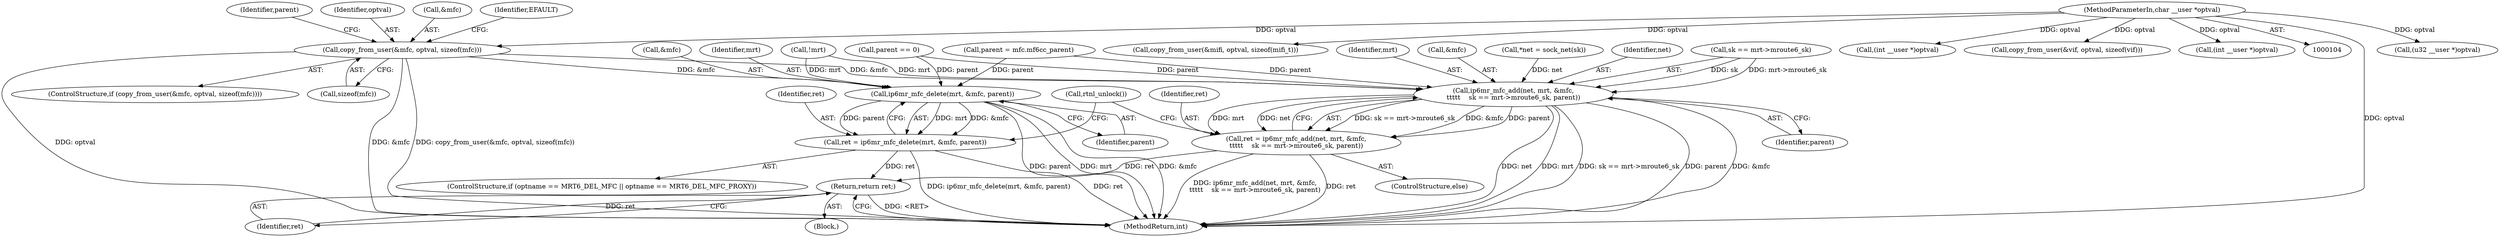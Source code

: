 digraph "0_linux_99253eb750fda6a644d5188fb26c43bad8d5a745_0@API" {
"1000277" [label="(Call,copy_from_user(&mfc, optval, sizeof(mfc)))"];
"1000107" [label="(MethodParameterIn,char __user *optval)"];
"1000306" [label="(Call,ip6mr_mfc_delete(mrt, &mfc, parent))"];
"1000304" [label="(Call,ret = ip6mr_mfc_delete(mrt, &mfc, parent))"];
"1000326" [label="(Return,return ret;)"];
"1000314" [label="(Call,ip6mr_mfc_add(net, mrt, &mfc,\n\t\t\t\t\t    sk == mrt->mroute6_sk, parent))"];
"1000312" [label="(Call,ret = ip6mr_mfc_add(net, mrt, &mfc,\n\t\t\t\t\t    sk == mrt->mroute6_sk, parent))"];
"1000290" [label="(Call,parent = mfc.mf6cc_parent)"];
"1000311" [label="(ControlStructure,else)"];
"1000418" [label="(Call,(u32 __user *)optval)"];
"1000470" [label="(MethodReturn,int)"];
"1000277" [label="(Call,copy_from_user(&mfc, optval, sizeof(mfc)))"];
"1000327" [label="(Identifier,ret)"];
"1000241" [label="(Call,copy_from_user(&mifi, optval, sizeof(mifi_t)))"];
"1000326" [label="(Return,return ret;)"];
"1000317" [label="(Call,&mfc)"];
"1000278" [label="(Call,&mfc)"];
"1000119" [label="(Call,*net = sock_net(sk))"];
"1000285" [label="(Identifier,EFAULT)"];
"1000287" [label="(Call,parent == 0)"];
"1000315" [label="(Identifier,net)"];
"1000342" [label="(Call,(int __user *)optval)"];
"1000304" [label="(Call,ret = ip6mr_mfc_delete(mrt, &mfc, parent))"];
"1000319" [label="(Call,sk == mrt->mroute6_sk)"];
"1000296" [label="(ControlStructure,if (optname == MRT6_DEL_MFC || optname == MRT6_DEL_MFC_PROXY))"];
"1000197" [label="(Call,copy_from_user(&vif, optval, sizeof(vif)))"];
"1000306" [label="(Call,ip6mr_mfc_delete(mrt, &mfc, parent))"];
"1000305" [label="(Identifier,ret)"];
"1000288" [label="(Identifier,parent)"];
"1000325" [label="(Call,rtnl_unlock())"];
"1000312" [label="(Call,ret = ip6mr_mfc_add(net, mrt, &mfc,\n\t\t\t\t\t    sk == mrt->mroute6_sk, parent))"];
"1000125" [label="(Call,!mrt)"];
"1000281" [label="(Call,sizeof(mfc))"];
"1000314" [label="(Call,ip6mr_mfc_add(net, mrt, &mfc,\n\t\t\t\t\t    sk == mrt->mroute6_sk, parent))"];
"1000276" [label="(ControlStructure,if (copy_from_user(&mfc, optval, sizeof(mfc))))"];
"1000308" [label="(Call,&mfc)"];
"1000324" [label="(Identifier,parent)"];
"1000307" [label="(Identifier,mrt)"];
"1000153" [label="(Block,)"];
"1000280" [label="(Identifier,optval)"];
"1000107" [label="(MethodParameterIn,char __user *optval)"];
"1000310" [label="(Identifier,parent)"];
"1000313" [label="(Identifier,ret)"];
"1000316" [label="(Identifier,mrt)"];
"1000369" [label="(Call,(int __user *)optval)"];
"1000277" -> "1000276"  [label="AST: "];
"1000277" -> "1000281"  [label="CFG: "];
"1000278" -> "1000277"  [label="AST: "];
"1000280" -> "1000277"  [label="AST: "];
"1000281" -> "1000277"  [label="AST: "];
"1000285" -> "1000277"  [label="CFG: "];
"1000288" -> "1000277"  [label="CFG: "];
"1000277" -> "1000470"  [label="DDG: optval"];
"1000277" -> "1000470"  [label="DDG: &mfc"];
"1000277" -> "1000470"  [label="DDG: copy_from_user(&mfc, optval, sizeof(mfc))"];
"1000107" -> "1000277"  [label="DDG: optval"];
"1000277" -> "1000306"  [label="DDG: &mfc"];
"1000277" -> "1000314"  [label="DDG: &mfc"];
"1000107" -> "1000104"  [label="AST: "];
"1000107" -> "1000470"  [label="DDG: optval"];
"1000107" -> "1000197"  [label="DDG: optval"];
"1000107" -> "1000241"  [label="DDG: optval"];
"1000107" -> "1000342"  [label="DDG: optval"];
"1000107" -> "1000369"  [label="DDG: optval"];
"1000107" -> "1000418"  [label="DDG: optval"];
"1000306" -> "1000304"  [label="AST: "];
"1000306" -> "1000310"  [label="CFG: "];
"1000307" -> "1000306"  [label="AST: "];
"1000308" -> "1000306"  [label="AST: "];
"1000310" -> "1000306"  [label="AST: "];
"1000304" -> "1000306"  [label="CFG: "];
"1000306" -> "1000470"  [label="DDG: parent"];
"1000306" -> "1000470"  [label="DDG: mrt"];
"1000306" -> "1000470"  [label="DDG: &mfc"];
"1000306" -> "1000304"  [label="DDG: mrt"];
"1000306" -> "1000304"  [label="DDG: &mfc"];
"1000306" -> "1000304"  [label="DDG: parent"];
"1000125" -> "1000306"  [label="DDG: mrt"];
"1000290" -> "1000306"  [label="DDG: parent"];
"1000287" -> "1000306"  [label="DDG: parent"];
"1000304" -> "1000296"  [label="AST: "];
"1000305" -> "1000304"  [label="AST: "];
"1000325" -> "1000304"  [label="CFG: "];
"1000304" -> "1000470"  [label="DDG: ret"];
"1000304" -> "1000470"  [label="DDG: ip6mr_mfc_delete(mrt, &mfc, parent)"];
"1000304" -> "1000326"  [label="DDG: ret"];
"1000326" -> "1000153"  [label="AST: "];
"1000326" -> "1000327"  [label="CFG: "];
"1000327" -> "1000326"  [label="AST: "];
"1000470" -> "1000326"  [label="CFG: "];
"1000326" -> "1000470"  [label="DDG: <RET>"];
"1000327" -> "1000326"  [label="DDG: ret"];
"1000312" -> "1000326"  [label="DDG: ret"];
"1000314" -> "1000312"  [label="AST: "];
"1000314" -> "1000324"  [label="CFG: "];
"1000315" -> "1000314"  [label="AST: "];
"1000316" -> "1000314"  [label="AST: "];
"1000317" -> "1000314"  [label="AST: "];
"1000319" -> "1000314"  [label="AST: "];
"1000324" -> "1000314"  [label="AST: "];
"1000312" -> "1000314"  [label="CFG: "];
"1000314" -> "1000470"  [label="DDG: net"];
"1000314" -> "1000470"  [label="DDG: mrt"];
"1000314" -> "1000470"  [label="DDG: sk == mrt->mroute6_sk"];
"1000314" -> "1000470"  [label="DDG: parent"];
"1000314" -> "1000470"  [label="DDG: &mfc"];
"1000314" -> "1000312"  [label="DDG: sk == mrt->mroute6_sk"];
"1000314" -> "1000312"  [label="DDG: &mfc"];
"1000314" -> "1000312"  [label="DDG: parent"];
"1000314" -> "1000312"  [label="DDG: mrt"];
"1000314" -> "1000312"  [label="DDG: net"];
"1000119" -> "1000314"  [label="DDG: net"];
"1000125" -> "1000314"  [label="DDG: mrt"];
"1000319" -> "1000314"  [label="DDG: sk"];
"1000319" -> "1000314"  [label="DDG: mrt->mroute6_sk"];
"1000290" -> "1000314"  [label="DDG: parent"];
"1000287" -> "1000314"  [label="DDG: parent"];
"1000312" -> "1000311"  [label="AST: "];
"1000313" -> "1000312"  [label="AST: "];
"1000325" -> "1000312"  [label="CFG: "];
"1000312" -> "1000470"  [label="DDG: ret"];
"1000312" -> "1000470"  [label="DDG: ip6mr_mfc_add(net, mrt, &mfc,\n\t\t\t\t\t    sk == mrt->mroute6_sk, parent)"];
}
